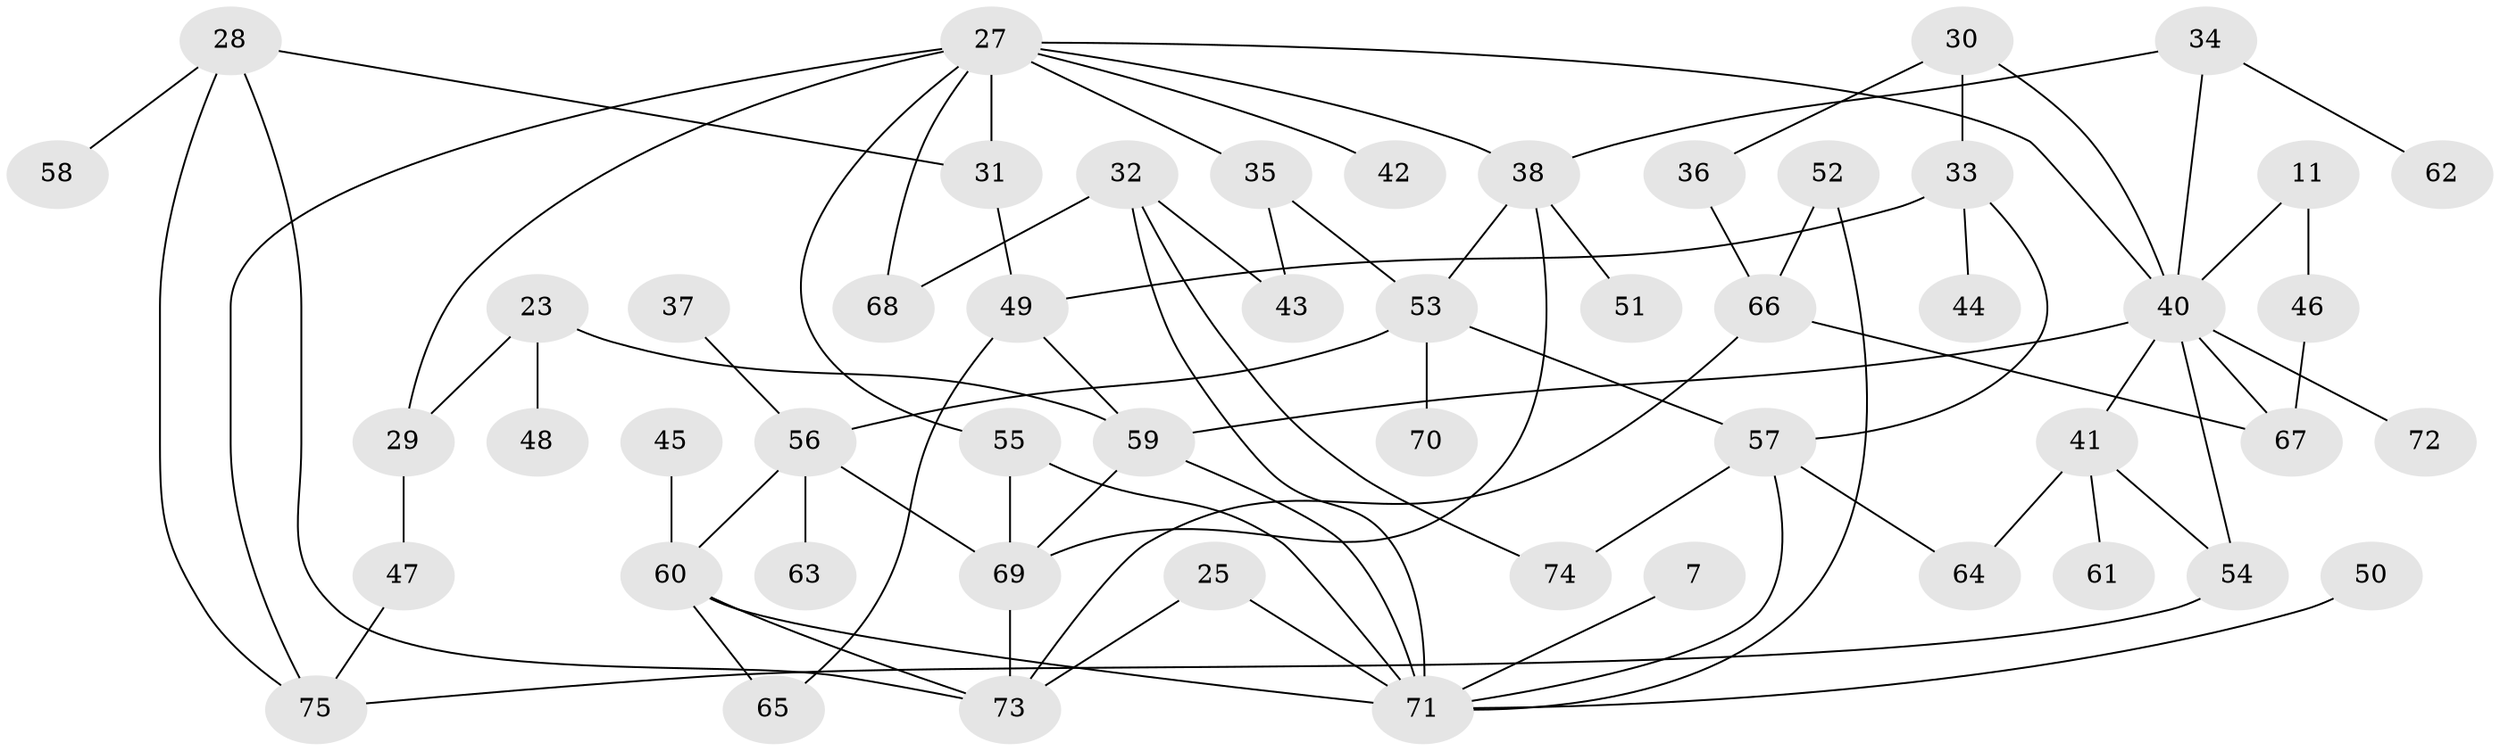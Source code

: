 // original degree distribution, {5: 0.08, 6: 0.04, 4: 0.16, 1: 0.21333333333333335, 3: 0.29333333333333333, 2: 0.21333333333333335}
// Generated by graph-tools (version 1.1) at 2025/46/03/04/25 21:46:14]
// undirected, 52 vertices, 79 edges
graph export_dot {
graph [start="1"]
  node [color=gray90,style=filled];
  7;
  11;
  23;
  25;
  27 [super="+5"];
  28;
  29;
  30;
  31;
  32 [super="+20"];
  33 [super="+21"];
  34;
  35;
  36;
  37;
  38 [super="+12"];
  40 [super="+26+39"];
  41;
  42;
  43;
  44;
  45;
  46;
  47;
  48;
  49;
  50;
  51;
  52;
  53 [super="+18"];
  54 [super="+19"];
  55;
  56 [super="+15"];
  57 [super="+16"];
  58;
  59 [super="+2"];
  60 [super="+14"];
  61;
  62;
  63;
  64;
  65;
  66;
  67;
  68;
  69 [super="+10"];
  70;
  71 [super="+9+3"];
  72;
  73 [super="+17"];
  74;
  75 [super="+22"];
  7 -- 71;
  11 -- 46;
  11 -- 40;
  23 -- 48;
  23 -- 29;
  23 -- 59;
  25 -- 71;
  25 -- 73;
  27 -- 29;
  27 -- 42;
  27 -- 55;
  27 -- 68;
  27 -- 31;
  27 -- 35;
  27 -- 38;
  27 -- 75;
  27 -- 40;
  28 -- 31;
  28 -- 58;
  28 -- 73;
  28 -- 75;
  29 -- 47;
  30 -- 33;
  30 -- 36;
  30 -- 40;
  31 -- 49;
  32 -- 43;
  32 -- 68;
  32 -- 74;
  32 -- 71;
  33 -- 49;
  33 -- 44;
  33 -- 57;
  34 -- 62;
  34 -- 38;
  34 -- 40;
  35 -- 43;
  35 -- 53;
  36 -- 66;
  37 -- 56;
  38 -- 51;
  38 -- 69;
  38 -- 53;
  40 -- 41;
  40 -- 72;
  40 -- 59 [weight=3];
  40 -- 67;
  40 -- 54;
  41 -- 61;
  41 -- 54;
  41 -- 64;
  45 -- 60;
  46 -- 67;
  47 -- 75;
  49 -- 59;
  49 -- 65;
  50 -- 71;
  52 -- 66;
  52 -- 71;
  53 -- 70;
  53 -- 56;
  53 -- 57;
  54 -- 75;
  55 -- 69;
  55 -- 71;
  56 -- 63;
  56 -- 69;
  56 -- 60;
  57 -- 64;
  57 -- 71;
  57 -- 74;
  59 -- 71 [weight=2];
  59 -- 69;
  60 -- 73;
  60 -- 65;
  60 -- 71;
  66 -- 67;
  66 -- 73;
  69 -- 73;
}
